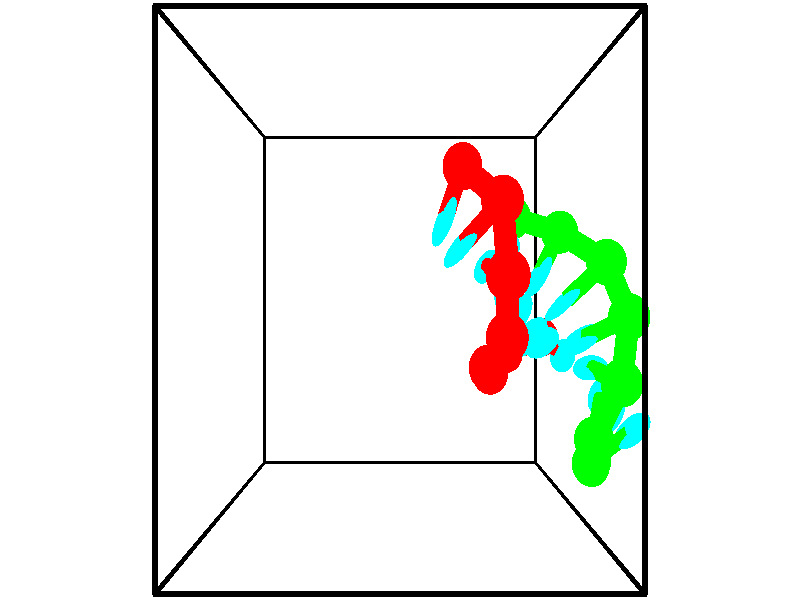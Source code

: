 // switches for output
#declare DRAW_BASES = 1; // possible values are 0, 1; only relevant for DNA ribbons
#declare DRAW_BASES_TYPE = 3; // possible values are 1, 2, 3; only relevant for DNA ribbons
#declare DRAW_FOG = 0; // set to 1 to enable fog

#include "colors.inc"

#include "transforms.inc"
background { rgb <1, 1, 1>}

#default {
   normal{
       ripples 0.25
       frequency 0.20
       turbulence 0.2
       lambda 5
   }
	finish {
		phong 0.1
		phong_size 40.
	}
}

// original window dimensions: 1024x640


// camera settings

camera {
	sky <-0, 1, 0>
	up <-0, 1, 0>
	right 1.6 * <1, 0, 0>
	location <2.5, 2.5, 11.1562>
	look_at <2.5, 2.5, 2.5>
	direction <0, 0, -8.6562>
	angle 67.0682
}


# declare cpy_camera_pos = <2.5, 2.5, 11.1562>;
# if (DRAW_FOG = 1)
fog {
	fog_type 2
	up vnormalize(cpy_camera_pos)
	color rgbt<1,1,1,0.3>
	distance 1e-5
	fog_alt 3e-3
	fog_offset 4
}
# end


// LIGHTS

# declare lum = 6;
global_settings {
	ambient_light rgb lum * <0.05, 0.05, 0.05>
	max_trace_level 15
}# declare cpy_direct_light_amount = 0.25;
light_source
{	1000 * <-1, -1, 1>,
	rgb lum * cpy_direct_light_amount
	parallel
}

light_source
{	1000 * <1, 1, -1>,
	rgb lum * cpy_direct_light_amount
	parallel
}

// strand 0

// nucleotide -1

// particle -1
sphere {
	<3.287397, 3.904189, 3.542224> 0.250000
	pigment { color rgbt <1,0,0,0> }
	no_shadow
}
cylinder {
	<3.145446, 3.559669, 3.687675>,  <3.060275, 3.352958, 3.774946>, 0.100000
	pigment { color rgbt <1,0,0,0> }
	no_shadow
}
cylinder {
	<3.145446, 3.559669, 3.687675>,  <3.287397, 3.904189, 3.542224>, 0.100000
	pigment { color rgbt <1,0,0,0> }
	no_shadow
}

// particle -1
sphere {
	<3.145446, 3.559669, 3.687675> 0.100000
	pigment { color rgbt <1,0,0,0> }
	no_shadow
}
sphere {
	0, 1
	scale<0.080000,0.200000,0.300000>
	matrix <0.839015, -0.464989, -0.282556,
		0.412448, 0.204817, 0.887658,
		-0.354879, -0.861298, 0.363628,
		3.038982, 3.301280, 3.796764>
	pigment { color rgbt <0,1,1,0> }
	no_shadow
}
cylinder {
	<3.716396, 3.485346, 3.995991>,  <3.287397, 3.904189, 3.542224>, 0.130000
	pigment { color rgbt <1,0,0,0> }
	no_shadow
}

// nucleotide -1

// particle -1
sphere {
	<3.716396, 3.485346, 3.995991> 0.250000
	pigment { color rgbt <1,0,0,0> }
	no_shadow
}
cylinder {
	<3.453098, 3.237955, 3.824318>,  <3.295119, 3.089520, 3.721314>, 0.100000
	pigment { color rgbt <1,0,0,0> }
	no_shadow
}
cylinder {
	<3.453098, 3.237955, 3.824318>,  <3.716396, 3.485346, 3.995991>, 0.100000
	pigment { color rgbt <1,0,0,0> }
	no_shadow
}

// particle -1
sphere {
	<3.453098, 3.237955, 3.824318> 0.100000
	pigment { color rgbt <1,0,0,0> }
	no_shadow
}
sphere {
	0, 1
	scale<0.080000,0.200000,0.300000>
	matrix <0.750436, -0.584274, -0.308983,
		-0.059661, -0.525461, 0.848723,
		-0.658245, -0.618478, -0.429183,
		3.255625, 3.052412, 3.695563>
	pigment { color rgbt <0,1,1,0> }
	no_shadow
}
cylinder {
	<3.725467, 2.733128, 4.314080>,  <3.716396, 3.485346, 3.995991>, 0.130000
	pigment { color rgbt <1,0,0,0> }
	no_shadow
}

// nucleotide -1

// particle -1
sphere {
	<3.725467, 2.733128, 4.314080> 0.250000
	pigment { color rgbt <1,0,0,0> }
	no_shadow
}
cylinder {
	<3.642960, 2.798574, 3.928192>,  <3.593455, 2.837842, 3.696660>, 0.100000
	pigment { color rgbt <1,0,0,0> }
	no_shadow
}
cylinder {
	<3.642960, 2.798574, 3.928192>,  <3.725467, 2.733128, 4.314080>, 0.100000
	pigment { color rgbt <1,0,0,0> }
	no_shadow
}

// particle -1
sphere {
	<3.642960, 2.798574, 3.928192> 0.100000
	pigment { color rgbt <1,0,0,0> }
	no_shadow
}
sphere {
	0, 1
	scale<0.080000,0.200000,0.300000>
	matrix <0.814800, -0.517198, -0.261931,
		-0.541806, -0.840082, -0.026632,
		-0.206270, 0.163615, -0.964719,
		3.581079, 2.847659, 3.638776>
	pigment { color rgbt <0,1,1,0> }
	no_shadow
}
cylinder {
	<3.769687, 2.128226, 4.003842>,  <3.725467, 2.733128, 4.314080>, 0.130000
	pigment { color rgbt <1,0,0,0> }
	no_shadow
}

// nucleotide -1

// particle -1
sphere {
	<3.769687, 2.128226, 4.003842> 0.250000
	pigment { color rgbt <1,0,0,0> }
	no_shadow
}
cylinder {
	<3.826792, 2.395645, 3.711906>,  <3.861055, 2.556097, 3.536745>, 0.100000
	pigment { color rgbt <1,0,0,0> }
	no_shadow
}
cylinder {
	<3.826792, 2.395645, 3.711906>,  <3.769687, 2.128226, 4.003842>, 0.100000
	pigment { color rgbt <1,0,0,0> }
	no_shadow
}

// particle -1
sphere {
	<3.826792, 2.395645, 3.711906> 0.100000
	pigment { color rgbt <1,0,0,0> }
	no_shadow
}
sphere {
	0, 1
	scale<0.080000,0.200000,0.300000>
	matrix <0.663132, -0.612022, -0.430911,
		-0.734762, -0.422461, -0.530709,
		0.142763, 0.668547, -0.729838,
		3.869621, 2.596209, 3.492955>
	pigment { color rgbt <0,1,1,0> }
	no_shadow
}
cylinder {
	<3.632147, 1.774291, 3.427205>,  <3.769687, 2.128226, 4.003842>, 0.130000
	pigment { color rgbt <1,0,0,0> }
	no_shadow
}

// nucleotide -1

// particle -1
sphere {
	<3.632147, 1.774291, 3.427205> 0.250000
	pigment { color rgbt <1,0,0,0> }
	no_shadow
}
cylinder {
	<3.856713, 2.087532, 3.320198>,  <3.991453, 2.275476, 3.255994>, 0.100000
	pigment { color rgbt <1,0,0,0> }
	no_shadow
}
cylinder {
	<3.856713, 2.087532, 3.320198>,  <3.632147, 1.774291, 3.427205>, 0.100000
	pigment { color rgbt <1,0,0,0> }
	no_shadow
}

// particle -1
sphere {
	<3.856713, 2.087532, 3.320198> 0.100000
	pigment { color rgbt <1,0,0,0> }
	no_shadow
}
sphere {
	0, 1
	scale<0.080000,0.200000,0.300000>
	matrix <0.625306, -0.613185, -0.482697,
		-0.542037, 0.103714, -0.833930,
		0.561415, 0.783101, -0.267516,
		4.025138, 2.322463, 3.239943>
	pigment { color rgbt <0,1,1,0> }
	no_shadow
}
cylinder {
	<3.759098, 1.646793, 2.704773>,  <3.632147, 1.774291, 3.427205>, 0.130000
	pigment { color rgbt <1,0,0,0> }
	no_shadow
}

// nucleotide -1

// particle -1
sphere {
	<3.759098, 1.646793, 2.704773> 0.250000
	pigment { color rgbt <1,0,0,0> }
	no_shadow
}
cylinder {
	<4.042107, 1.893269, 2.843178>,  <4.211912, 2.041154, 2.926221>, 0.100000
	pigment { color rgbt <1,0,0,0> }
	no_shadow
}
cylinder {
	<4.042107, 1.893269, 2.843178>,  <3.759098, 1.646793, 2.704773>, 0.100000
	pigment { color rgbt <1,0,0,0> }
	no_shadow
}

// particle -1
sphere {
	<4.042107, 1.893269, 2.843178> 0.100000
	pigment { color rgbt <1,0,0,0> }
	no_shadow
}
sphere {
	0, 1
	scale<0.080000,0.200000,0.300000>
	matrix <0.685027, -0.477696, -0.550041,
		-0.173641, 0.626193, -0.760086,
		0.707522, 0.616189, 0.346012,
		4.254363, 2.078125, 2.946981>
	pigment { color rgbt <0,1,1,0> }
	no_shadow
}
cylinder {
	<4.093853, 1.836578, 2.073938>,  <3.759098, 1.646793, 2.704773>, 0.130000
	pigment { color rgbt <1,0,0,0> }
	no_shadow
}

// nucleotide -1

// particle -1
sphere {
	<4.093853, 1.836578, 2.073938> 0.250000
	pigment { color rgbt <1,0,0,0> }
	no_shadow
}
cylinder {
	<4.327445, 1.927879, 2.385544>,  <4.467601, 1.982660, 2.572508>, 0.100000
	pigment { color rgbt <1,0,0,0> }
	no_shadow
}
cylinder {
	<4.327445, 1.927879, 2.385544>,  <4.093853, 1.836578, 2.073938>, 0.100000
	pigment { color rgbt <1,0,0,0> }
	no_shadow
}

// particle -1
sphere {
	<4.327445, 1.927879, 2.385544> 0.100000
	pigment { color rgbt <1,0,0,0> }
	no_shadow
}
sphere {
	0, 1
	scale<0.080000,0.200000,0.300000>
	matrix <0.760880, -0.488339, -0.427301,
		0.282891, 0.842273, -0.458855,
		0.583982, 0.228254, 0.779016,
		4.502640, 1.996356, 2.619248>
	pigment { color rgbt <0,1,1,0> }
	no_shadow
}
cylinder {
	<4.703891, 2.015562, 1.751646>,  <4.093853, 1.836578, 2.073938>, 0.130000
	pigment { color rgbt <1,0,0,0> }
	no_shadow
}

// nucleotide -1

// particle -1
sphere {
	<4.703891, 2.015562, 1.751646> 0.250000
	pigment { color rgbt <1,0,0,0> }
	no_shadow
}
cylinder {
	<4.787546, 1.909138, 2.128044>,  <4.837739, 1.845284, 2.353883>, 0.100000
	pigment { color rgbt <1,0,0,0> }
	no_shadow
}
cylinder {
	<4.787546, 1.909138, 2.128044>,  <4.703891, 2.015562, 1.751646>, 0.100000
	pigment { color rgbt <1,0,0,0> }
	no_shadow
}

// particle -1
sphere {
	<4.787546, 1.909138, 2.128044> 0.100000
	pigment { color rgbt <1,0,0,0> }
	no_shadow
}
sphere {
	0, 1
	scale<0.080000,0.200000,0.300000>
	matrix <0.837257, -0.448451, -0.312877,
		0.505235, 0.853290, 0.128973,
		0.209137, -0.266059, 0.940996,
		4.850287, 1.829320, 2.410343>
	pigment { color rgbt <0,1,1,0> }
	no_shadow
}
// strand 1

// nucleotide -1

// particle -1
sphere {
	<5.390130, 0.504188, 2.134904> 0.250000
	pigment { color rgbt <0,1,0,0> }
	no_shadow
}
cylinder {
	<5.651745, 0.746464, 2.316177>,  <5.808714, 0.891829, 2.424941>, 0.100000
	pigment { color rgbt <0,1,0,0> }
	no_shadow
}
cylinder {
	<5.651745, 0.746464, 2.316177>,  <5.390130, 0.504188, 2.134904>, 0.100000
	pigment { color rgbt <0,1,0,0> }
	no_shadow
}

// particle -1
sphere {
	<5.651745, 0.746464, 2.316177> 0.100000
	pigment { color rgbt <0,1,0,0> }
	no_shadow
}
sphere {
	0, 1
	scale<0.080000,0.200000,0.300000>
	matrix <-0.756457, 0.525604, 0.389247,
		-0.002432, -0.597396, 0.801943,
		0.654039, 0.605689, 0.453182,
		5.847957, 0.928171, 2.452132>
	pigment { color rgbt <0,1,1,0> }
	no_shadow
}
cylinder {
	<5.131123, 0.605496, 2.820691>,  <5.390130, 0.504188, 2.134904>, 0.130000
	pigment { color rgbt <0,1,0,0> }
	no_shadow
}

// nucleotide -1

// particle -1
sphere {
	<5.131123, 0.605496, 2.820691> 0.250000
	pigment { color rgbt <0,1,0,0> }
	no_shadow
}
cylinder {
	<5.342010, 0.916042, 2.682533>,  <5.468543, 1.102370, 2.599639>, 0.100000
	pigment { color rgbt <0,1,0,0> }
	no_shadow
}
cylinder {
	<5.342010, 0.916042, 2.682533>,  <5.131123, 0.605496, 2.820691>, 0.100000
	pigment { color rgbt <0,1,0,0> }
	no_shadow
}

// particle -1
sphere {
	<5.342010, 0.916042, 2.682533> 0.100000
	pigment { color rgbt <0,1,0,0> }
	no_shadow
}
sphere {
	0, 1
	scale<0.080000,0.200000,0.300000>
	matrix <-0.689936, 0.628388, 0.359329,
		0.496012, 0.048854, 0.866940,
		0.527220, 0.776365, -0.345394,
		5.500176, 1.148952, 2.578915>
	pigment { color rgbt <0,1,1,0> }
	no_shadow
}
cylinder {
	<5.013657, 0.987872, 3.342335>,  <5.131123, 0.605496, 2.820691>, 0.130000
	pigment { color rgbt <0,1,0,0> }
	no_shadow
}

// nucleotide -1

// particle -1
sphere {
	<5.013657, 0.987872, 3.342335> 0.250000
	pigment { color rgbt <0,1,0,0> }
	no_shadow
}
cylinder {
	<5.162321, 1.235909, 3.065971>,  <5.251520, 1.384730, 2.900153>, 0.100000
	pigment { color rgbt <0,1,0,0> }
	no_shadow
}
cylinder {
	<5.162321, 1.235909, 3.065971>,  <5.013657, 0.987872, 3.342335>, 0.100000
	pigment { color rgbt <0,1,0,0> }
	no_shadow
}

// particle -1
sphere {
	<5.162321, 1.235909, 3.065971> 0.100000
	pigment { color rgbt <0,1,0,0> }
	no_shadow
}
sphere {
	0, 1
	scale<0.080000,0.200000,0.300000>
	matrix <-0.581248, 0.735727, 0.347642,
		0.723893, 0.272388, 0.633864,
		0.371658, 0.620089, -0.690913,
		5.273819, 1.421936, 2.858698>
	pigment { color rgbt <0,1,1,0> }
	no_shadow
}
cylinder {
	<5.258218, 1.639154, 3.645059>,  <5.013657, 0.987872, 3.342335>, 0.130000
	pigment { color rgbt <0,1,0,0> }
	no_shadow
}

// nucleotide -1

// particle -1
sphere {
	<5.258218, 1.639154, 3.645059> 0.250000
	pigment { color rgbt <0,1,0,0> }
	no_shadow
}
cylinder {
	<5.152563, 1.695053, 3.263336>,  <5.089170, 1.728593, 3.034302>, 0.100000
	pigment { color rgbt <0,1,0,0> }
	no_shadow
}
cylinder {
	<5.152563, 1.695053, 3.263336>,  <5.258218, 1.639154, 3.645059>, 0.100000
	pigment { color rgbt <0,1,0,0> }
	no_shadow
}

// particle -1
sphere {
	<5.152563, 1.695053, 3.263336> 0.100000
	pigment { color rgbt <0,1,0,0> }
	no_shadow
}
sphere {
	0, 1
	scale<0.080000,0.200000,0.300000>
	matrix <-0.466162, 0.847704, 0.253163,
		0.844349, 0.511732, -0.158764,
		-0.264136, 0.139748, -0.954307,
		5.073322, 1.736977, 2.977044>
	pigment { color rgbt <0,1,1,0> }
	no_shadow
}
cylinder {
	<5.393040, 2.322575, 3.531293>,  <5.258218, 1.639154, 3.645059>, 0.130000
	pigment { color rgbt <0,1,0,0> }
	no_shadow
}

// nucleotide -1

// particle -1
sphere {
	<5.393040, 2.322575, 3.531293> 0.250000
	pigment { color rgbt <0,1,0,0> }
	no_shadow
}
cylinder {
	<5.123760, 2.169792, 3.278023>,  <4.962193, 2.078122, 3.126060>, 0.100000
	pigment { color rgbt <0,1,0,0> }
	no_shadow
}
cylinder {
	<5.123760, 2.169792, 3.278023>,  <5.393040, 2.322575, 3.531293>, 0.100000
	pigment { color rgbt <0,1,0,0> }
	no_shadow
}

// particle -1
sphere {
	<5.123760, 2.169792, 3.278023> 0.100000
	pigment { color rgbt <0,1,0,0> }
	no_shadow
}
sphere {
	0, 1
	scale<0.080000,0.200000,0.300000>
	matrix <-0.669426, 0.678536, 0.302419,
		0.314121, 0.627453, -0.712482,
		-0.673198, -0.381958, -0.633176,
		4.921801, 2.055205, 3.088070>
	pigment { color rgbt <0,1,1,0> }
	no_shadow
}
cylinder {
	<5.176360, 2.910480, 3.326046>,  <5.393040, 2.322575, 3.531293>, 0.130000
	pigment { color rgbt <0,1,0,0> }
	no_shadow
}

// nucleotide -1

// particle -1
sphere {
	<5.176360, 2.910480, 3.326046> 0.250000
	pigment { color rgbt <0,1,0,0> }
	no_shadow
}
cylinder {
	<4.887131, 2.657322, 3.215332>,  <4.713593, 2.505427, 3.148904>, 0.100000
	pigment { color rgbt <0,1,0,0> }
	no_shadow
}
cylinder {
	<4.887131, 2.657322, 3.215332>,  <5.176360, 2.910480, 3.326046>, 0.100000
	pigment { color rgbt <0,1,0,0> }
	no_shadow
}

// particle -1
sphere {
	<4.887131, 2.657322, 3.215332> 0.100000
	pigment { color rgbt <0,1,0,0> }
	no_shadow
}
sphere {
	0, 1
	scale<0.080000,0.200000,0.300000>
	matrix <-0.661025, 0.750279, 0.011274,
		0.200530, 0.191114, -0.960866,
		-0.723072, -0.632896, -0.276784,
		4.670209, 2.467453, 3.132297>
	pigment { color rgbt <0,1,1,0> }
	no_shadow
}
cylinder {
	<4.724117, 3.287295, 2.736567>,  <5.176360, 2.910480, 3.326046>, 0.130000
	pigment { color rgbt <0,1,0,0> }
	no_shadow
}

// nucleotide -1

// particle -1
sphere {
	<4.724117, 3.287295, 2.736567> 0.250000
	pigment { color rgbt <0,1,0,0> }
	no_shadow
}
cylinder {
	<4.518866, 2.989578, 2.907555>,  <4.395715, 2.810948, 3.010147>, 0.100000
	pigment { color rgbt <0,1,0,0> }
	no_shadow
}
cylinder {
	<4.518866, 2.989578, 2.907555>,  <4.724117, 3.287295, 2.736567>, 0.100000
	pigment { color rgbt <0,1,0,0> }
	no_shadow
}

// particle -1
sphere {
	<4.518866, 2.989578, 2.907555> 0.100000
	pigment { color rgbt <0,1,0,0> }
	no_shadow
}
sphere {
	0, 1
	scale<0.080000,0.200000,0.300000>
	matrix <-0.761703, 0.624431, 0.172898,
		-0.395611, -0.236885, -0.887343,
		-0.513128, -0.744292, 0.427468,
		4.364927, 2.766290, 3.035795>
	pigment { color rgbt <0,1,1,0> }
	no_shadow
}
cylinder {
	<4.114423, 3.473521, 2.541812>,  <4.724117, 3.287295, 2.736567>, 0.130000
	pigment { color rgbt <0,1,0,0> }
	no_shadow
}

// nucleotide -1

// particle -1
sphere {
	<4.114423, 3.473521, 2.541812> 0.250000
	pigment { color rgbt <0,1,0,0> }
	no_shadow
}
cylinder {
	<4.025726, 3.202286, 2.822105>,  <3.972508, 3.039545, 2.990282>, 0.100000
	pigment { color rgbt <0,1,0,0> }
	no_shadow
}
cylinder {
	<4.025726, 3.202286, 2.822105>,  <4.114423, 3.473521, 2.541812>, 0.100000
	pigment { color rgbt <0,1,0,0> }
	no_shadow
}

// particle -1
sphere {
	<4.025726, 3.202286, 2.822105> 0.100000
	pigment { color rgbt <0,1,0,0> }
	no_shadow
}
sphere {
	0, 1
	scale<0.080000,0.200000,0.300000>
	matrix <-0.795440, 0.541446, 0.272236,
		-0.564009, -0.497025, -0.659439,
		-0.221742, -0.678087, 0.700734,
		3.959203, 2.998859, 3.032326>
	pigment { color rgbt <0,1,1,0> }
	no_shadow
}
// box output
cylinder {
	<0.000000, 0.000000, 0.000000>,  <5.000000, 0.000000, 0.000000>, 0.025000
	pigment { color rgbt <0,0,0,0> }
	no_shadow
}
cylinder {
	<0.000000, 0.000000, 0.000000>,  <0.000000, 5.000000, 0.000000>, 0.025000
	pigment { color rgbt <0,0,0,0> }
	no_shadow
}
cylinder {
	<0.000000, 0.000000, 0.000000>,  <0.000000, 0.000000, 5.000000>, 0.025000
	pigment { color rgbt <0,0,0,0> }
	no_shadow
}
cylinder {
	<5.000000, 5.000000, 5.000000>,  <0.000000, 5.000000, 5.000000>, 0.025000
	pigment { color rgbt <0,0,0,0> }
	no_shadow
}
cylinder {
	<5.000000, 5.000000, 5.000000>,  <5.000000, 0.000000, 5.000000>, 0.025000
	pigment { color rgbt <0,0,0,0> }
	no_shadow
}
cylinder {
	<5.000000, 5.000000, 5.000000>,  <5.000000, 5.000000, 0.000000>, 0.025000
	pigment { color rgbt <0,0,0,0> }
	no_shadow
}
cylinder {
	<0.000000, 0.000000, 5.000000>,  <0.000000, 5.000000, 5.000000>, 0.025000
	pigment { color rgbt <0,0,0,0> }
	no_shadow
}
cylinder {
	<0.000000, 0.000000, 5.000000>,  <5.000000, 0.000000, 5.000000>, 0.025000
	pigment { color rgbt <0,0,0,0> }
	no_shadow
}
cylinder {
	<5.000000, 5.000000, 0.000000>,  <0.000000, 5.000000, 0.000000>, 0.025000
	pigment { color rgbt <0,0,0,0> }
	no_shadow
}
cylinder {
	<5.000000, 5.000000, 0.000000>,  <5.000000, 0.000000, 0.000000>, 0.025000
	pigment { color rgbt <0,0,0,0> }
	no_shadow
}
cylinder {
	<5.000000, 0.000000, 5.000000>,  <5.000000, 0.000000, 0.000000>, 0.025000
	pigment { color rgbt <0,0,0,0> }
	no_shadow
}
cylinder {
	<0.000000, 5.000000, 0.000000>,  <0.000000, 5.000000, 5.000000>, 0.025000
	pigment { color rgbt <0,0,0,0> }
	no_shadow
}
// end of box output
